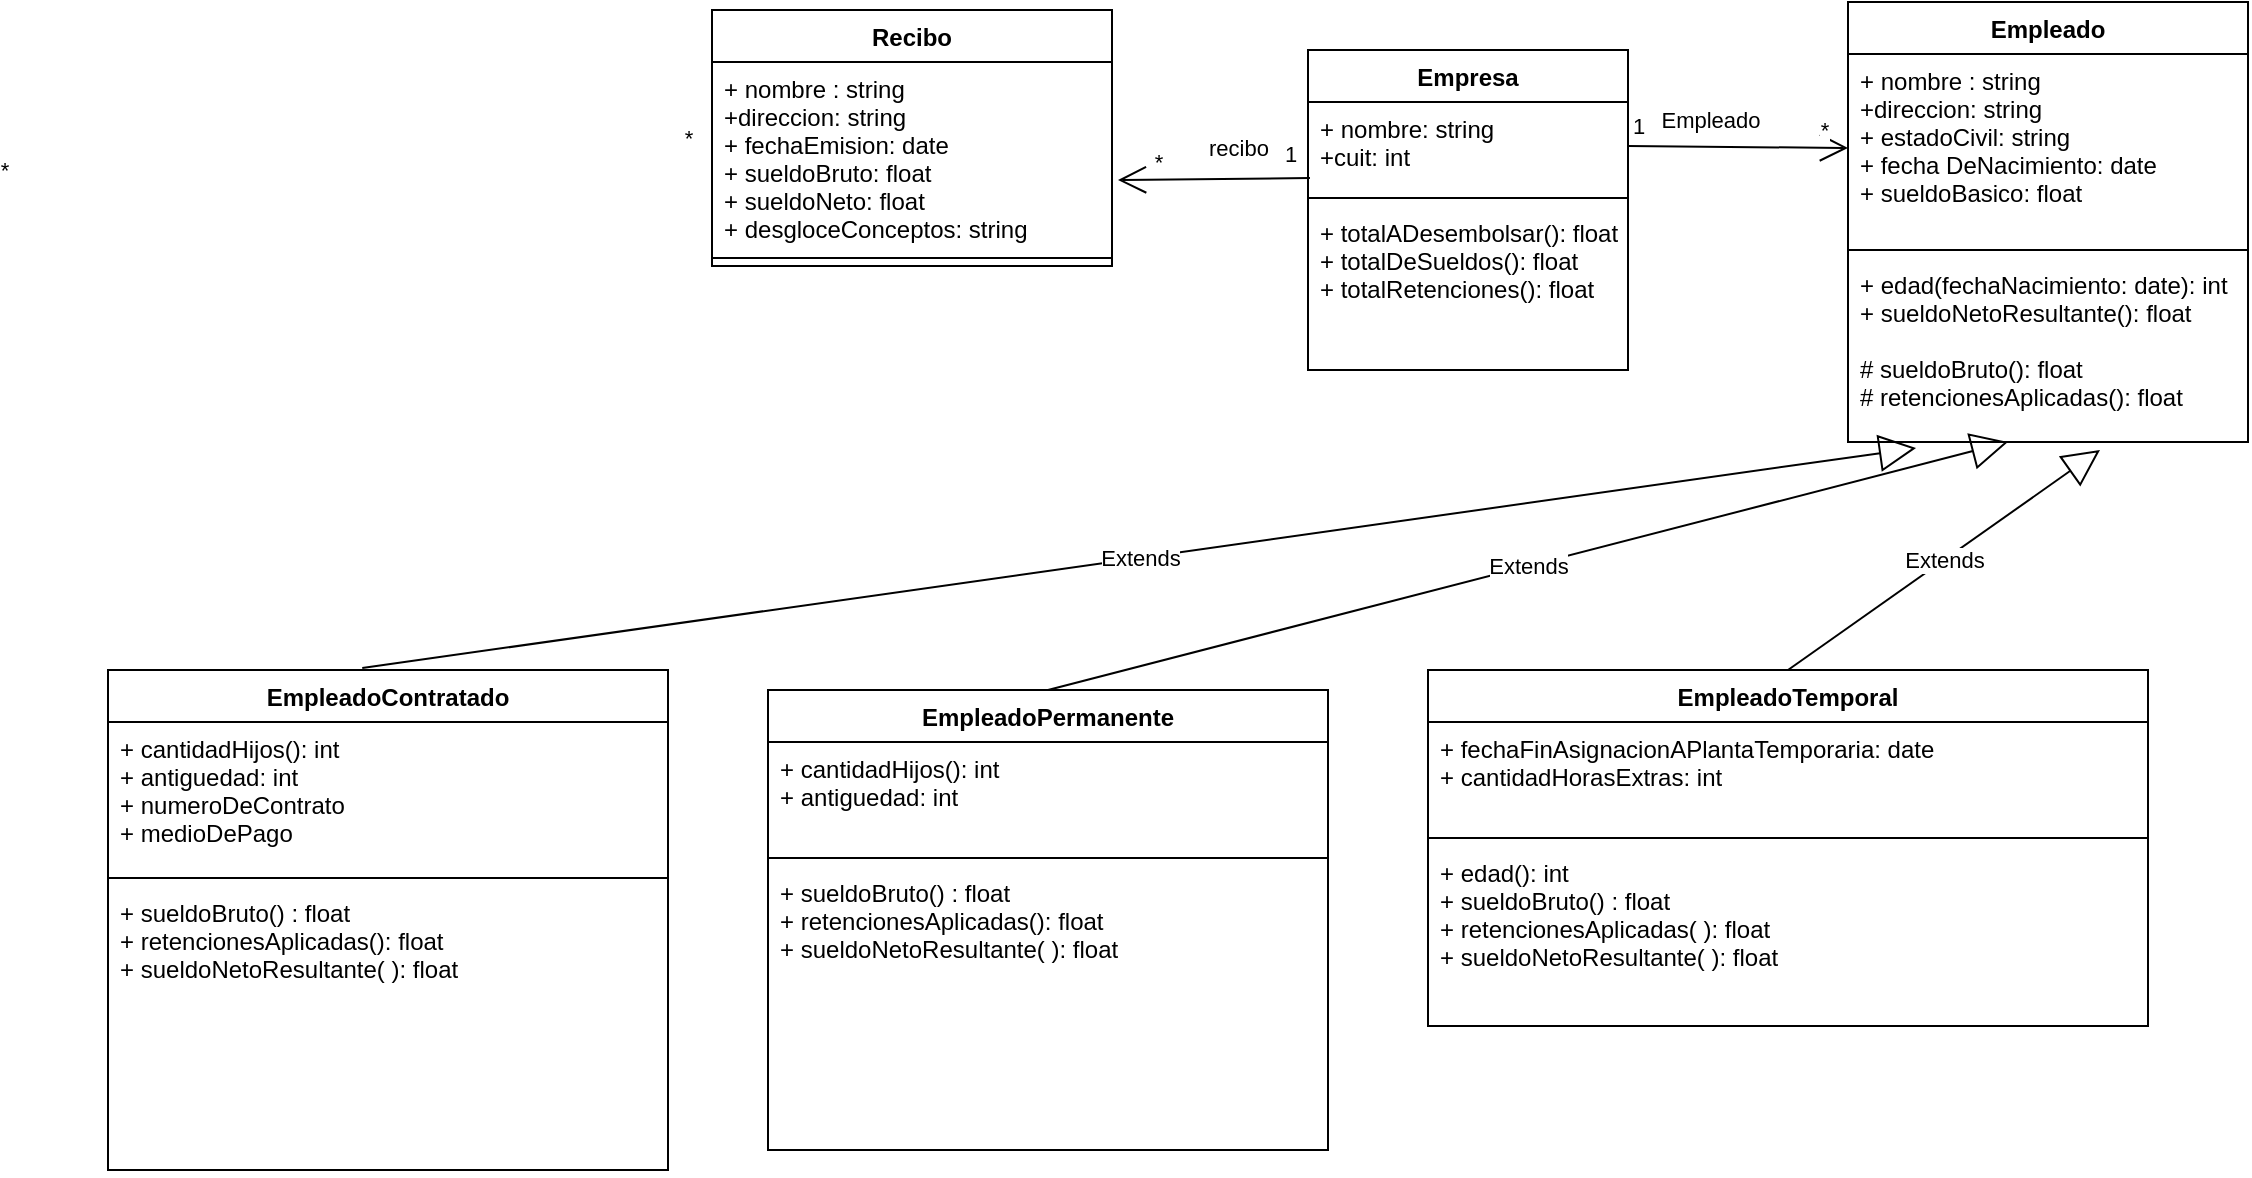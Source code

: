 <mxfile version="20.2.8" type="device"><diagram id="C5RBs43oDa-KdzZeNtuy" name="Page-1"><mxGraphModel dx="1745" dy="438" grid="1" gridSize="10" guides="1" tooltips="1" connect="1" arrows="1" fold="1" page="1" pageScale="1" pageWidth="827" pageHeight="1169" math="0" shadow="0"><root><mxCell id="WIyWlLk6GJQsqaUBKTNV-0"/><mxCell id="WIyWlLk6GJQsqaUBKTNV-1" parent="WIyWlLk6GJQsqaUBKTNV-0"/><mxCell id="QcYPXOGKKtOlu-dH8qZN-12" value="Empleado" style="swimlane;fontStyle=1;align=center;verticalAlign=top;childLayout=stackLayout;horizontal=1;startSize=26;horizontalStack=0;resizeParent=1;resizeParentMax=0;resizeLast=0;collapsible=1;marginBottom=0;" parent="WIyWlLk6GJQsqaUBKTNV-1" vertex="1"><mxGeometry x="600" y="26" width="200" height="220" as="geometry"/></mxCell><mxCell id="QcYPXOGKKtOlu-dH8qZN-13" value="+ nombre : string&#10;+direccion: string&#10;+ estadoCivil: string&#10;+ fecha DeNacimiento: date&#10;+ sueldoBasico: float" style="text;strokeColor=none;fillColor=none;align=left;verticalAlign=top;spacingLeft=4;spacingRight=4;overflow=hidden;rotatable=0;points=[[0,0.5],[1,0.5]];portConstraint=eastwest;" parent="QcYPXOGKKtOlu-dH8qZN-12" vertex="1"><mxGeometry y="26" width="200" height="94" as="geometry"/></mxCell><mxCell id="QcYPXOGKKtOlu-dH8qZN-14" value="" style="line;strokeWidth=1;fillColor=none;align=left;verticalAlign=middle;spacingTop=-1;spacingLeft=3;spacingRight=3;rotatable=0;labelPosition=right;points=[];portConstraint=eastwest;" parent="QcYPXOGKKtOlu-dH8qZN-12" vertex="1"><mxGeometry y="120" width="200" height="8" as="geometry"/></mxCell><mxCell id="QcYPXOGKKtOlu-dH8qZN-15" value="+ edad(fechaNacimiento: date): int&#10;+ sueldoNetoResultante(): float&#10;&#10;# sueldoBruto(): float&#10;# retencionesAplicadas(): float&#10;&#10;&#10;" style="text;strokeColor=none;fillColor=none;align=left;verticalAlign=top;spacingLeft=4;spacingRight=4;overflow=hidden;rotatable=0;points=[[0,0.5],[1,0.5]];portConstraint=eastwest;" parent="QcYPXOGKKtOlu-dH8qZN-12" vertex="1"><mxGeometry y="128" width="200" height="92" as="geometry"/></mxCell><mxCell id="QcYPXOGKKtOlu-dH8qZN-16" value="" style="endArrow=open;endFill=1;endSize=12;html=1;rounded=0;exitX=1;exitY=0.5;exitDx=0;exitDy=0;entryX=0;entryY=0.5;entryDx=0;entryDy=0;" parent="WIyWlLk6GJQsqaUBKTNV-1" source="QcYPXOGKKtOlu-dH8qZN-44" target="QcYPXOGKKtOlu-dH8qZN-13" edge="1"><mxGeometry width="160" relative="1" as="geometry"><mxPoint x="300" y="99.982" as="sourcePoint"/><mxPoint x="470" y="110" as="targetPoint"/></mxGeometry></mxCell><mxCell id="QcYPXOGKKtOlu-dH8qZN-17" value="Empleado" style="edgeLabel;html=1;align=center;verticalAlign=middle;resizable=0;points=[];" parent="QcYPXOGKKtOlu-dH8qZN-16" vertex="1" connectable="0"><mxGeometry x="-0.253" y="-1" relative="1" as="geometry"><mxPoint y="-15" as="offset"/></mxGeometry></mxCell><mxCell id="QcYPXOGKKtOlu-dH8qZN-18" value="1" style="edgeLabel;html=1;align=center;verticalAlign=middle;resizable=0;points=[];" parent="QcYPXOGKKtOlu-dH8qZN-16" vertex="1" connectable="0"><mxGeometry x="-0.907" y="-1" relative="1" as="geometry"><mxPoint y="-11" as="offset"/></mxGeometry></mxCell><mxCell id="QcYPXOGKKtOlu-dH8qZN-19" value="*" style="edgeLabel;html=1;align=center;verticalAlign=middle;resizable=0;points=[];" parent="QcYPXOGKKtOlu-dH8qZN-16" vertex="1" connectable="0"><mxGeometry x="0.78" relative="1" as="geometry"><mxPoint y="-9" as="offset"/></mxGeometry></mxCell><mxCell id="QcYPXOGKKtOlu-dH8qZN-51" value="*" style="edgeLabel;html=1;align=center;verticalAlign=middle;resizable=0;points=[];" parent="QcYPXOGKKtOlu-dH8qZN-16" vertex="1" connectable="0"><mxGeometry x="0.78" relative="1" as="geometry"><mxPoint x="-568" y="-5" as="offset"/></mxGeometry></mxCell><mxCell id="QcYPXOGKKtOlu-dH8qZN-24" value="EmpleadoTemporal" style="swimlane;fontStyle=1;align=center;verticalAlign=top;childLayout=stackLayout;horizontal=1;startSize=26;horizontalStack=0;resizeParent=1;resizeParentMax=0;resizeLast=0;collapsible=1;marginBottom=0;" parent="WIyWlLk6GJQsqaUBKTNV-1" vertex="1"><mxGeometry x="390" y="360" width="360" height="178" as="geometry"/></mxCell><mxCell id="QcYPXOGKKtOlu-dH8qZN-25" value="+ fechaFinAsignacionAPlantaTemporaria: date&#10;+ cantidadHorasExtras: int" style="text;strokeColor=none;fillColor=none;align=left;verticalAlign=top;spacingLeft=4;spacingRight=4;overflow=hidden;rotatable=0;points=[[0,0.5],[1,0.5]];portConstraint=eastwest;" parent="QcYPXOGKKtOlu-dH8qZN-24" vertex="1"><mxGeometry y="26" width="360" height="54" as="geometry"/></mxCell><mxCell id="QcYPXOGKKtOlu-dH8qZN-26" value="" style="line;strokeWidth=1;fillColor=none;align=left;verticalAlign=middle;spacingTop=-1;spacingLeft=3;spacingRight=3;rotatable=0;labelPosition=right;points=[];portConstraint=eastwest;" parent="QcYPXOGKKtOlu-dH8qZN-24" vertex="1"><mxGeometry y="80" width="360" height="8" as="geometry"/></mxCell><mxCell id="QcYPXOGKKtOlu-dH8qZN-27" value="+ edad(): int&#10;+ sueldoBruto() : float&#10;+ retencionesAplicadas( ): float&#10;+ sueldoNetoResultante( ): float" style="text;strokeColor=none;fillColor=none;align=left;verticalAlign=top;spacingLeft=4;spacingRight=4;overflow=hidden;rotatable=0;points=[[0,0.5],[1,0.5]];portConstraint=eastwest;" parent="QcYPXOGKKtOlu-dH8qZN-24" vertex="1"><mxGeometry y="88" width="360" height="90" as="geometry"/></mxCell><mxCell id="QcYPXOGKKtOlu-dH8qZN-29" value="Extends" style="endArrow=block;endSize=16;endFill=0;html=1;rounded=0;exitX=0.5;exitY=0;exitDx=0;exitDy=0;entryX=0.4;entryY=1;entryDx=0;entryDy=0;entryPerimeter=0;" parent="WIyWlLk6GJQsqaUBKTNV-1" source="QcYPXOGKKtOlu-dH8qZN-37" target="QcYPXOGKKtOlu-dH8qZN-15" edge="1"><mxGeometry width="160" relative="1" as="geometry"><mxPoint x="190" y="360" as="sourcePoint"/><mxPoint x="564.96" y="220" as="targetPoint"/></mxGeometry></mxCell><mxCell id="QcYPXOGKKtOlu-dH8qZN-30" value="Extends" style="endArrow=block;endSize=16;endFill=0;html=1;rounded=0;exitX=0.5;exitY=0;exitDx=0;exitDy=0;entryX=0.63;entryY=1.043;entryDx=0;entryDy=0;entryPerimeter=0;" parent="WIyWlLk6GJQsqaUBKTNV-1" source="QcYPXOGKKtOlu-dH8qZN-24" edge="1" target="QcYPXOGKKtOlu-dH8qZN-15"><mxGeometry width="160" relative="1" as="geometry"><mxPoint x="480" y="280" as="sourcePoint"/><mxPoint x="710" y="240" as="targetPoint"/></mxGeometry></mxCell><mxCell id="QcYPXOGKKtOlu-dH8qZN-37" value="EmpleadoPermanente" style="swimlane;fontStyle=1;align=center;verticalAlign=top;childLayout=stackLayout;horizontal=1;startSize=26;horizontalStack=0;resizeParent=1;resizeParentMax=0;resizeLast=0;collapsible=1;marginBottom=0;" parent="WIyWlLk6GJQsqaUBKTNV-1" vertex="1"><mxGeometry x="60" y="370" width="280" height="230" as="geometry"/></mxCell><mxCell id="QcYPXOGKKtOlu-dH8qZN-38" value="+ cantidadHijos(): int&#10;+ antiguedad: int" style="text;strokeColor=none;fillColor=none;align=left;verticalAlign=top;spacingLeft=4;spacingRight=4;overflow=hidden;rotatable=0;points=[[0,0.5],[1,0.5]];portConstraint=eastwest;" parent="QcYPXOGKKtOlu-dH8qZN-37" vertex="1"><mxGeometry y="26" width="280" height="54" as="geometry"/></mxCell><mxCell id="QcYPXOGKKtOlu-dH8qZN-39" value="" style="line;strokeWidth=1;fillColor=none;align=left;verticalAlign=middle;spacingTop=-1;spacingLeft=3;spacingRight=3;rotatable=0;labelPosition=right;points=[];portConstraint=eastwest;" parent="QcYPXOGKKtOlu-dH8qZN-37" vertex="1"><mxGeometry y="80" width="280" height="8" as="geometry"/></mxCell><mxCell id="QcYPXOGKKtOlu-dH8qZN-40" value="+ sueldoBruto() : float&#10;+ retencionesAplicadas(): float&#10;+ sueldoNetoResultante( ): float" style="text;strokeColor=none;fillColor=none;align=left;verticalAlign=top;spacingLeft=4;spacingRight=4;overflow=hidden;rotatable=0;points=[[0,0.5],[1,0.5]];portConstraint=eastwest;" parent="QcYPXOGKKtOlu-dH8qZN-37" vertex="1"><mxGeometry y="88" width="280" height="142" as="geometry"/></mxCell><mxCell id="QcYPXOGKKtOlu-dH8qZN-43" value="Empresa" style="swimlane;fontStyle=1;align=center;verticalAlign=top;childLayout=stackLayout;horizontal=1;startSize=26;horizontalStack=0;resizeParent=1;resizeParentMax=0;resizeLast=0;collapsible=1;marginBottom=0;" parent="WIyWlLk6GJQsqaUBKTNV-1" vertex="1"><mxGeometry x="330" y="50" width="160" height="160" as="geometry"/></mxCell><mxCell id="QcYPXOGKKtOlu-dH8qZN-44" value="+ nombre: string&#10;+cuit: int&#10;" style="text;strokeColor=none;fillColor=none;align=left;verticalAlign=top;spacingLeft=4;spacingRight=4;overflow=hidden;rotatable=0;points=[[0,0.5],[1,0.5]];portConstraint=eastwest;" parent="QcYPXOGKKtOlu-dH8qZN-43" vertex="1"><mxGeometry y="26" width="160" height="44" as="geometry"/></mxCell><mxCell id="QcYPXOGKKtOlu-dH8qZN-45" value="" style="line;strokeWidth=1;fillColor=none;align=left;verticalAlign=middle;spacingTop=-1;spacingLeft=3;spacingRight=3;rotatable=0;labelPosition=right;points=[];portConstraint=eastwest;" parent="QcYPXOGKKtOlu-dH8qZN-43" vertex="1"><mxGeometry y="70" width="160" height="8" as="geometry"/></mxCell><mxCell id="QcYPXOGKKtOlu-dH8qZN-46" value="+ totalADesembolsar(): float&#10;+ totalDeSueldos(): float&#10;+ totalRetenciones(): float&#10;" style="text;strokeColor=none;fillColor=none;align=left;verticalAlign=top;spacingLeft=4;spacingRight=4;overflow=hidden;rotatable=0;points=[[0,0.5],[1,0.5]];portConstraint=eastwest;" parent="QcYPXOGKKtOlu-dH8qZN-43" vertex="1"><mxGeometry y="78" width="160" height="82" as="geometry"/></mxCell><mxCell id="QcYPXOGKKtOlu-dH8qZN-47" value="Recibo" style="swimlane;fontStyle=1;align=center;verticalAlign=top;childLayout=stackLayout;horizontal=1;startSize=26;horizontalStack=0;resizeParent=1;resizeParentMax=0;resizeLast=0;collapsible=1;marginBottom=0;" parent="WIyWlLk6GJQsqaUBKTNV-1" vertex="1"><mxGeometry x="32" y="30" width="200" height="128" as="geometry"/></mxCell><mxCell id="QcYPXOGKKtOlu-dH8qZN-48" value="+ nombre : string&#10;+direccion: string&#10;+ fechaEmision: date&#10;+ sueldoBruto: float&#10;+ sueldoNeto: float&#10;+ desgloceConceptos: string" style="text;strokeColor=none;fillColor=none;align=left;verticalAlign=top;spacingLeft=4;spacingRight=4;overflow=hidden;rotatable=0;points=[[0,0.5],[1,0.5]];portConstraint=eastwest;" parent="QcYPXOGKKtOlu-dH8qZN-47" vertex="1"><mxGeometry y="26" width="200" height="94" as="geometry"/></mxCell><mxCell id="QcYPXOGKKtOlu-dH8qZN-49" value="" style="line;strokeWidth=1;fillColor=none;align=left;verticalAlign=middle;spacingTop=-1;spacingLeft=3;spacingRight=3;rotatable=0;labelPosition=right;points=[];portConstraint=eastwest;" parent="QcYPXOGKKtOlu-dH8qZN-47" vertex="1"><mxGeometry y="120" width="200" height="8" as="geometry"/></mxCell><mxCell id="QcYPXOGKKtOlu-dH8qZN-52" value="" style="endArrow=open;endFill=1;endSize=12;html=1;rounded=0;exitX=0.006;exitY=0.864;exitDx=0;exitDy=0;entryX=1.015;entryY=0.628;entryDx=0;entryDy=0;exitPerimeter=0;entryPerimeter=0;" parent="WIyWlLk6GJQsqaUBKTNV-1" source="QcYPXOGKKtOlu-dH8qZN-44" target="QcYPXOGKKtOlu-dH8qZN-48" edge="1"><mxGeometry width="160" relative="1" as="geometry"><mxPoint x="500" y="108" as="sourcePoint"/><mxPoint x="610" y="109" as="targetPoint"/></mxGeometry></mxCell><mxCell id="QcYPXOGKKtOlu-dH8qZN-53" value="recibo" style="edgeLabel;html=1;align=center;verticalAlign=middle;resizable=0;points=[];" parent="QcYPXOGKKtOlu-dH8qZN-52" vertex="1" connectable="0"><mxGeometry x="-0.253" y="-1" relative="1" as="geometry"><mxPoint y="-15" as="offset"/></mxGeometry></mxCell><mxCell id="QcYPXOGKKtOlu-dH8qZN-54" value="1" style="edgeLabel;html=1;align=center;verticalAlign=middle;resizable=0;points=[];" parent="QcYPXOGKKtOlu-dH8qZN-52" vertex="1" connectable="0"><mxGeometry x="-0.907" y="-1" relative="1" as="geometry"><mxPoint x="-6" y="-11" as="offset"/></mxGeometry></mxCell><mxCell id="QcYPXOGKKtOlu-dH8qZN-55" value="*" style="edgeLabel;html=1;align=center;verticalAlign=middle;resizable=0;points=[];" parent="QcYPXOGKKtOlu-dH8qZN-52" vertex="1" connectable="0"><mxGeometry x="0.78" relative="1" as="geometry"><mxPoint x="9" y="-9" as="offset"/></mxGeometry></mxCell><mxCell id="QcYPXOGKKtOlu-dH8qZN-56" value="*" style="edgeLabel;html=1;align=center;verticalAlign=middle;resizable=0;points=[];" parent="QcYPXOGKKtOlu-dH8qZN-52" vertex="1" connectable="0"><mxGeometry x="0.78" relative="1" as="geometry"><mxPoint x="-568" y="-5" as="offset"/></mxGeometry></mxCell><mxCell id="WY_mD8xNVU1-caUIB5OB-0" value="EmpleadoContratado" style="swimlane;fontStyle=1;align=center;verticalAlign=top;childLayout=stackLayout;horizontal=1;startSize=26;horizontalStack=0;resizeParent=1;resizeParentMax=0;resizeLast=0;collapsible=1;marginBottom=0;" vertex="1" parent="WIyWlLk6GJQsqaUBKTNV-1"><mxGeometry x="-270" y="360" width="280" height="250" as="geometry"/></mxCell><mxCell id="WY_mD8xNVU1-caUIB5OB-1" value="+ cantidadHijos(): int&#10;+ antiguedad: int&#10;+ numeroDeContrato&#10;+ medioDePago" style="text;strokeColor=none;fillColor=none;align=left;verticalAlign=top;spacingLeft=4;spacingRight=4;overflow=hidden;rotatable=0;points=[[0,0.5],[1,0.5]];portConstraint=eastwest;" vertex="1" parent="WY_mD8xNVU1-caUIB5OB-0"><mxGeometry y="26" width="280" height="74" as="geometry"/></mxCell><mxCell id="WY_mD8xNVU1-caUIB5OB-2" value="" style="line;strokeWidth=1;fillColor=none;align=left;verticalAlign=middle;spacingTop=-1;spacingLeft=3;spacingRight=3;rotatable=0;labelPosition=right;points=[];portConstraint=eastwest;" vertex="1" parent="WY_mD8xNVU1-caUIB5OB-0"><mxGeometry y="100" width="280" height="8" as="geometry"/></mxCell><mxCell id="WY_mD8xNVU1-caUIB5OB-3" value="+ sueldoBruto() : float&#10;+ retencionesAplicadas(): float&#10;+ sueldoNetoResultante( ): float&#10;" style="text;strokeColor=none;fillColor=none;align=left;verticalAlign=top;spacingLeft=4;spacingRight=4;overflow=hidden;rotatable=0;points=[[0,0.5],[1,0.5]];portConstraint=eastwest;" vertex="1" parent="WY_mD8xNVU1-caUIB5OB-0"><mxGeometry y="108" width="280" height="142" as="geometry"/></mxCell><mxCell id="WY_mD8xNVU1-caUIB5OB-4" value="Extends" style="endArrow=block;endSize=16;endFill=0;html=1;rounded=0;exitX=0.454;exitY=-0.004;exitDx=0;exitDy=0;entryX=0.17;entryY=1.033;entryDx=0;entryDy=0;entryPerimeter=0;exitPerimeter=0;" edge="1" parent="WIyWlLk6GJQsqaUBKTNV-1" source="WY_mD8xNVU1-caUIB5OB-0" target="QcYPXOGKKtOlu-dH8qZN-15"><mxGeometry width="160" relative="1" as="geometry"><mxPoint x="210" y="380" as="sourcePoint"/><mxPoint x="690" y="256" as="targetPoint"/></mxGeometry></mxCell></root></mxGraphModel></diagram></mxfile>